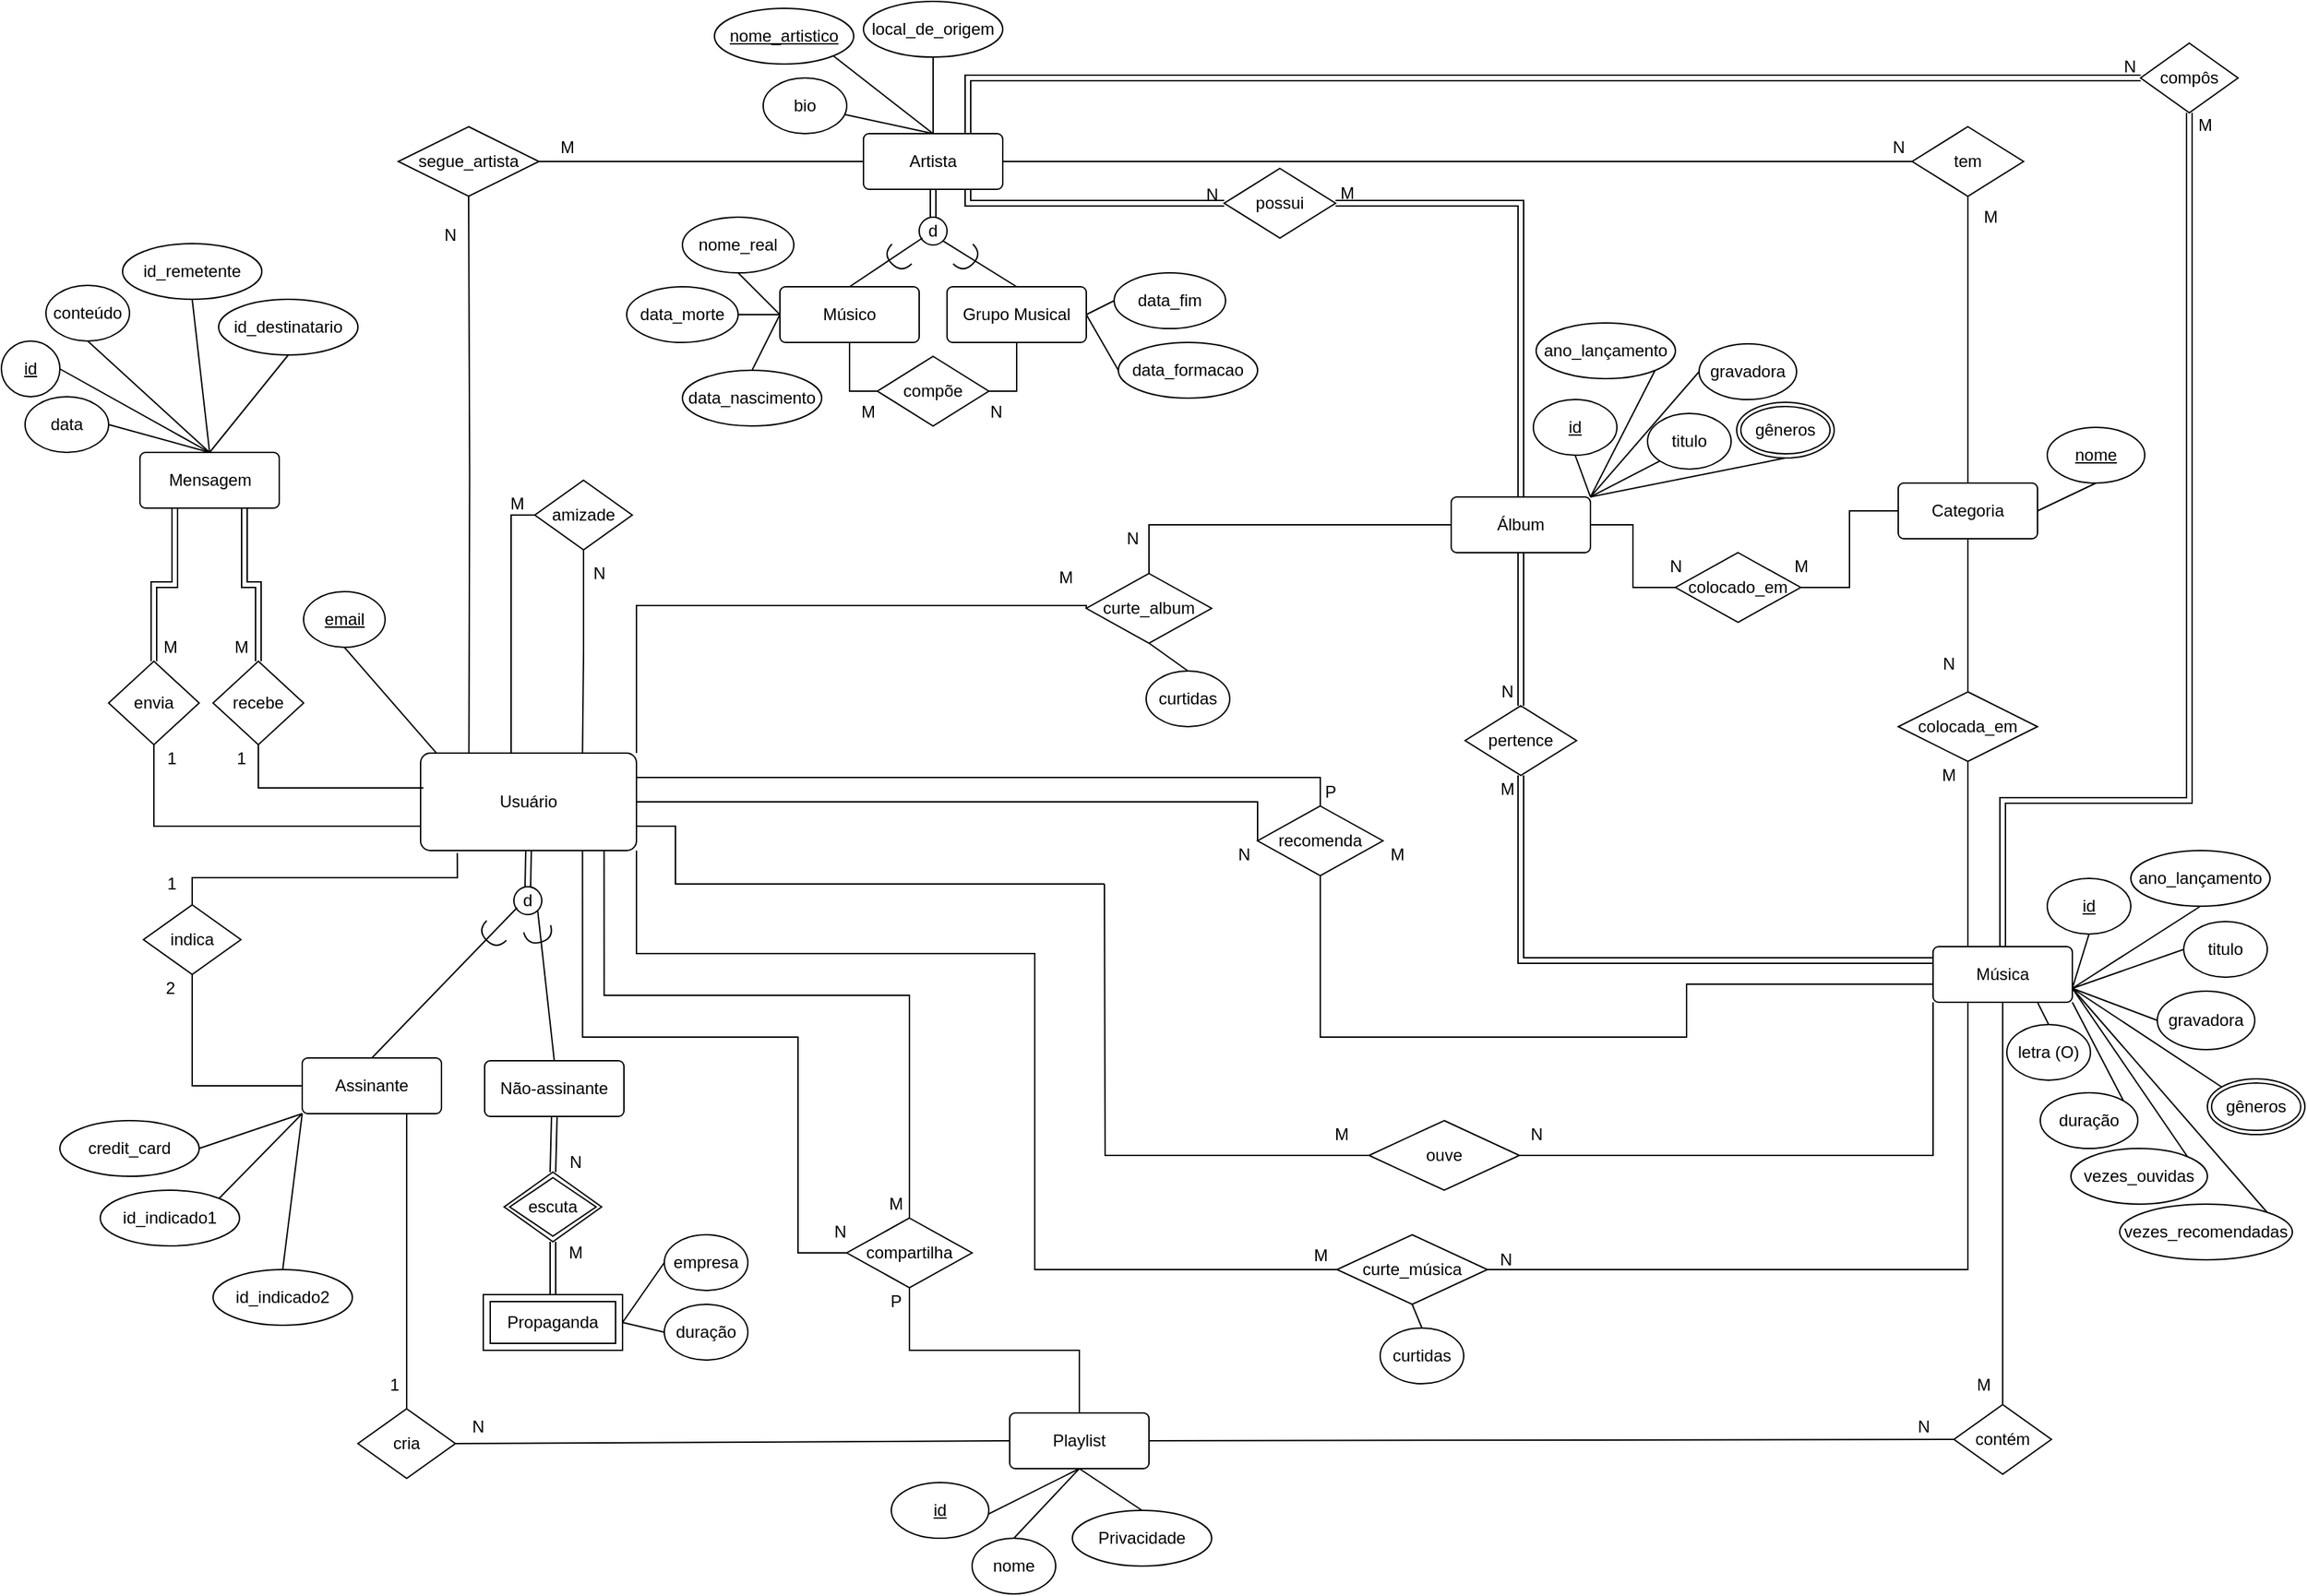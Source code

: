 <mxfile version="17.4.1" type="device"><diagram id="M9YFzJz6ofyxlwAD5rKE" name="Page-1"><mxGraphModel dx="723" dy="314" grid="1" gridSize="10" guides="1" tooltips="1" connect="1" arrows="1" fold="1" page="1" pageScale="1" pageWidth="827" pageHeight="1169" math="0" shadow="0"><root><mxCell id="0"/><mxCell id="1" parent="0"/><mxCell id="xL2Nqlf1zxzfPFFzokfG-23" style="edgeStyle=none;rounded=0;orthogonalLoop=1;jettySize=auto;html=1;exitX=0.75;exitY=1;exitDx=0;exitDy=0;entryX=0.5;entryY=0;entryDx=0;entryDy=0;endArrow=none;endFill=0;" edge="1" parent="1" source="VNAeHBxOMiUvx5Vr1Fg5-1" target="VNAeHBxOMiUvx5Vr1Fg5-44"><mxGeometry relative="1" as="geometry"/></mxCell><mxCell id="VNAeHBxOMiUvx5Vr1Fg5-1" value="Assinante" style="rounded=1;arcSize=10;whiteSpace=wrap;html=1;align=center;" parent="1" vertex="1"><mxGeometry x="216" y="765" width="100" height="40" as="geometry"/></mxCell><mxCell id="xL2Nqlf1zxzfPFFzokfG-55" style="edgeStyle=orthogonalEdgeStyle;rounded=0;orthogonalLoop=1;jettySize=auto;html=1;entryX=0.5;entryY=1;entryDx=0;entryDy=0;endArrow=none;endFill=0;" edge="1" parent="1" target="VNAeHBxOMiUvx5Vr1Fg5-47"><mxGeometry relative="1" as="geometry"><mxPoint x="335.707" y="546" as="sourcePoint"/><mxPoint x="282.5" y="55" as="targetPoint"/></mxGeometry></mxCell><mxCell id="xL2Nqlf1zxzfPFFzokfG-61" style="edgeStyle=orthogonalEdgeStyle;rounded=0;orthogonalLoop=1;jettySize=auto;html=1;exitX=0.85;exitY=0.99;exitDx=0;exitDy=0;entryX=0.5;entryY=0;entryDx=0;entryDy=0;endArrow=none;endFill=0;exitPerimeter=0;" edge="1" parent="1" source="VNAeHBxOMiUvx5Vr1Fg5-2" target="xL2Nqlf1zxzfPFFzokfG-32"><mxGeometry relative="1" as="geometry"><Array as="points"><mxPoint x="433" y="720"/><mxPoint x="652" y="720"/></Array></mxGeometry></mxCell><mxCell id="xL2Nqlf1zxzfPFFzokfG-67" style="edgeStyle=orthogonalEdgeStyle;rounded=0;orthogonalLoop=1;jettySize=auto;html=1;exitX=0;exitY=0.75;exitDx=0;exitDy=0;entryX=0.5;entryY=1;entryDx=0;entryDy=0;endArrow=none;endFill=0;" edge="1" parent="1" source="VNAeHBxOMiUvx5Vr1Fg5-2" target="VNAeHBxOMiUvx5Vr1Fg5-46"><mxGeometry relative="1" as="geometry"/></mxCell><mxCell id="xL2Nqlf1zxzfPFFzokfG-109" style="edgeStyle=orthogonalEdgeStyle;rounded=0;orthogonalLoop=1;jettySize=auto;html=1;exitX=1;exitY=0.25;exitDx=0;exitDy=0;entryX=0.5;entryY=0;entryDx=0;entryDy=0;endArrow=none;endFill=0;" edge="1" parent="1" source="VNAeHBxOMiUvx5Vr1Fg5-2" target="xL2Nqlf1zxzfPFFzokfG-58"><mxGeometry relative="1" as="geometry"/></mxCell><mxCell id="xL2Nqlf1zxzfPFFzokfG-111" style="edgeStyle=orthogonalEdgeStyle;rounded=0;orthogonalLoop=1;jettySize=auto;html=1;exitX=0.5;exitY=0;exitDx=0;exitDy=0;entryX=0;entryY=0.5;entryDx=0;entryDy=0;endArrow=none;endFill=0;" edge="1" parent="1" source="VNAeHBxOMiUvx5Vr1Fg5-2" target="VNAeHBxOMiUvx5Vr1Fg5-42"><mxGeometry relative="1" as="geometry"><Array as="points"><mxPoint x="366" y="546"/><mxPoint x="366" y="375"/></Array></mxGeometry></mxCell><mxCell id="xL2Nqlf1zxzfPFFzokfG-116" style="edgeStyle=orthogonalEdgeStyle;rounded=0;orthogonalLoop=1;jettySize=auto;html=1;exitX=1;exitY=0.5;exitDx=0;exitDy=0;entryX=0;entryY=0.5;entryDx=0;entryDy=0;endArrow=none;endFill=0;" edge="1" parent="1" source="VNAeHBxOMiUvx5Vr1Fg5-2" target="xL2Nqlf1zxzfPFFzokfG-58"><mxGeometry relative="1" as="geometry"><Array as="points"><mxPoint x="902" y="581"/></Array></mxGeometry></mxCell><mxCell id="xL2Nqlf1zxzfPFFzokfG-170" style="edgeStyle=orthogonalEdgeStyle;rounded=0;orthogonalLoop=1;jettySize=auto;html=1;exitX=1;exitY=1;exitDx=0;exitDy=0;entryX=0;entryY=0.5;entryDx=0;entryDy=0;endArrow=none;endFill=0;" edge="1" parent="1" source="VNAeHBxOMiUvx5Vr1Fg5-2" target="xL2Nqlf1zxzfPFFzokfG-59"><mxGeometry relative="1" as="geometry"><Array as="points"><mxPoint x="456" y="690"/><mxPoint x="742" y="690"/><mxPoint x="742" y="917"/></Array></mxGeometry></mxCell><mxCell id="xL2Nqlf1zxzfPFFzokfG-202" style="edgeStyle=orthogonalEdgeStyle;rounded=0;orthogonalLoop=1;jettySize=auto;html=1;exitX=1;exitY=0.75;exitDx=0;exitDy=0;endArrow=none;endFill=0;" edge="1" parent="1" source="VNAeHBxOMiUvx5Vr1Fg5-2"><mxGeometry relative="1" as="geometry"><mxPoint x="792" y="640" as="targetPoint"/><Array as="points"><mxPoint x="484" y="599"/><mxPoint x="484" y="640"/></Array></mxGeometry></mxCell><mxCell id="xL2Nqlf1zxzfPFFzokfG-204" style="edgeStyle=orthogonalEdgeStyle;rounded=0;orthogonalLoop=1;jettySize=auto;html=1;exitX=1;exitY=0;exitDx=0;exitDy=0;endArrow=none;endFill=0;entryX=0;entryY=0.5;entryDx=0;entryDy=0;" edge="1" parent="1" source="VNAeHBxOMiUvx5Vr1Fg5-2" target="xL2Nqlf1zxzfPFFzokfG-64"><mxGeometry relative="1" as="geometry"><mxPoint x="722" y="360" as="targetPoint"/><Array as="points"><mxPoint x="456" y="440"/><mxPoint x="779" y="440"/></Array></mxGeometry></mxCell><mxCell id="VNAeHBxOMiUvx5Vr1Fg5-2" value="Usuário" style="rounded=1;arcSize=10;whiteSpace=wrap;html=1;align=center;" parent="1" vertex="1"><mxGeometry x="301" y="546" width="155" height="70" as="geometry"/></mxCell><mxCell id="VNAeHBxOMiUvx5Vr1Fg5-3" value="Não-assinante" style="rounded=1;arcSize=10;whiteSpace=wrap;html=1;align=center;" parent="1" vertex="1"><mxGeometry x="347" y="767" width="100" height="40" as="geometry"/></mxCell><mxCell id="VNAeHBxOMiUvx5Vr1Fg5-12" value="d" style="ellipse;whiteSpace=wrap;html=1;aspect=fixed;" parent="1" vertex="1"><mxGeometry x="368" y="642" width="20" height="20" as="geometry"/></mxCell><mxCell id="VNAeHBxOMiUvx5Vr1Fg5-13" value="" style="shape=link;html=1;rounded=0;exitX=0.5;exitY=1;exitDx=0;exitDy=0;entryX=0.5;entryY=0;entryDx=0;entryDy=0;" parent="1" source="VNAeHBxOMiUvx5Vr1Fg5-2" target="VNAeHBxOMiUvx5Vr1Fg5-12" edge="1"><mxGeometry relative="1" as="geometry"><mxPoint x="241" y="655" as="sourcePoint"/><mxPoint x="401" y="655" as="targetPoint"/></mxGeometry></mxCell><mxCell id="VNAeHBxOMiUvx5Vr1Fg5-15" value="" style="endArrow=none;html=1;rounded=0;exitX=0.5;exitY=0;exitDx=0;exitDy=0;entryX=0.117;entryY=0.75;entryDx=0;entryDy=0;entryPerimeter=0;" parent="1" source="VNAeHBxOMiUvx5Vr1Fg5-1" target="VNAeHBxOMiUvx5Vr1Fg5-12" edge="1"><mxGeometry relative="1" as="geometry"><mxPoint x="241" y="655" as="sourcePoint"/><mxPoint x="401" y="655" as="targetPoint"/></mxGeometry></mxCell><mxCell id="VNAeHBxOMiUvx5Vr1Fg5-16" value="" style="endArrow=none;html=1;rounded=0;exitX=0.5;exitY=0;exitDx=0;exitDy=0;entryX=1;entryY=1;entryDx=0;entryDy=0;" parent="1" source="VNAeHBxOMiUvx5Vr1Fg5-3" target="VNAeHBxOMiUvx5Vr1Fg5-12" edge="1"><mxGeometry relative="1" as="geometry"><mxPoint x="301" y="705" as="sourcePoint"/><mxPoint x="361" y="665" as="targetPoint"/></mxGeometry></mxCell><mxCell id="VNAeHBxOMiUvx5Vr1Fg5-24" value="" style="shape=requiredInterface;html=1;verticalLabelPosition=bottom;sketch=0;rotation=135;" parent="1" vertex="1"><mxGeometry x="347" y="667" width="10" height="20" as="geometry"/></mxCell><mxCell id="VNAeHBxOMiUvx5Vr1Fg5-25" value="" style="shape=requiredInterface;html=1;verticalLabelPosition=bottom;sketch=0;rotation=75;" parent="1" vertex="1"><mxGeometry x="381" y="667" width="10" height="20" as="geometry"/></mxCell><mxCell id="xL2Nqlf1zxzfPFFzokfG-241" style="edgeStyle=orthogonalEdgeStyle;rounded=0;orthogonalLoop=1;jettySize=auto;html=1;exitX=1;exitY=0.5;exitDx=0;exitDy=0;entryX=0;entryY=0.5;entryDx=0;entryDy=0;endArrow=none;endFill=0;" edge="1" parent="1" source="VNAeHBxOMiUvx5Vr1Fg5-28" target="xL2Nqlf1zxzfPFFzokfG-238"><mxGeometry relative="1" as="geometry"/></mxCell><mxCell id="VNAeHBxOMiUvx5Vr1Fg5-28" value="&lt;div&gt;Álbum&lt;/div&gt;" style="rounded=1;arcSize=10;whiteSpace=wrap;html=1;align=center;" parent="1" vertex="1"><mxGeometry x="1041" y="362" width="100" height="40" as="geometry"/></mxCell><mxCell id="xL2Nqlf1zxzfPFFzokfG-43" style="edgeStyle=none;rounded=0;orthogonalLoop=1;jettySize=auto;html=1;exitX=0.5;exitY=1;exitDx=0;exitDy=0;entryX=0.5;entryY=0;entryDx=0;entryDy=0;endArrow=none;endFill=0;" edge="1" parent="1" source="VNAeHBxOMiUvx5Vr1Fg5-30" target="xL2Nqlf1zxzfPFFzokfG-41"><mxGeometry relative="1" as="geometry"/></mxCell><mxCell id="xL2Nqlf1zxzfPFFzokfG-168" style="edgeStyle=none;rounded=0;orthogonalLoop=1;jettySize=auto;html=1;exitX=1;exitY=0.75;exitDx=0;exitDy=0;endArrow=none;endFill=0;entryX=1;entryY=0;entryDx=0;entryDy=0;" edge="1" parent="1" source="VNAeHBxOMiUvx5Vr1Fg5-30" target="xL2Nqlf1zxzfPFFzokfG-166"><mxGeometry relative="1" as="geometry"><mxPoint x="1560" y="640" as="targetPoint"/></mxGeometry></mxCell><mxCell id="VNAeHBxOMiUvx5Vr1Fg5-30" value="&lt;div&gt;Música&lt;/div&gt;" style="rounded=1;arcSize=10;whiteSpace=wrap;html=1;align=center;" parent="1" vertex="1"><mxGeometry x="1387" y="685" width="100" height="40" as="geometry"/></mxCell><mxCell id="xL2Nqlf1zxzfPFFzokfG-52" style="edgeStyle=orthogonalEdgeStyle;rounded=0;orthogonalLoop=1;jettySize=auto;html=1;exitX=0.5;exitY=1;exitDx=0;exitDy=0;entryX=0;entryY=0.5;entryDx=0;entryDy=0;endArrow=none;endFill=0;" edge="1" parent="1" source="VNAeHBxOMiUvx5Vr1Fg5-32" target="VNAeHBxOMiUvx5Vr1Fg5-48"><mxGeometry relative="1" as="geometry"/></mxCell><mxCell id="VNAeHBxOMiUvx5Vr1Fg5-32" value="Músico" style="rounded=1;arcSize=10;whiteSpace=wrap;html=1;align=center;" parent="1" vertex="1"><mxGeometry x="559" y="211" width="100" height="40" as="geometry"/></mxCell><mxCell id="xL2Nqlf1zxzfPFFzokfG-54" style="edgeStyle=none;rounded=0;orthogonalLoop=1;jettySize=auto;html=1;exitX=0;exitY=0.5;exitDx=0;exitDy=0;entryX=1;entryY=0.5;entryDx=0;entryDy=0;endArrow=none;endFill=0;" edge="1" parent="1" source="VNAeHBxOMiUvx5Vr1Fg5-33" target="VNAeHBxOMiUvx5Vr1Fg5-47"><mxGeometry relative="1" as="geometry"><mxPoint x="448" y="121" as="targetPoint"/></mxGeometry></mxCell><mxCell id="xL2Nqlf1zxzfPFFzokfG-82" style="rounded=0;orthogonalLoop=1;jettySize=auto;html=1;exitX=0.5;exitY=0;exitDx=0;exitDy=0;endArrow=none;endFill=0;" edge="1" parent="1" source="VNAeHBxOMiUvx5Vr1Fg5-33" target="xL2Nqlf1zxzfPFFzokfG-78"><mxGeometry relative="1" as="geometry"/></mxCell><mxCell id="VNAeHBxOMiUvx5Vr1Fg5-33" value="Artista" style="rounded=1;arcSize=10;whiteSpace=wrap;html=1;align=center;" parent="1" vertex="1"><mxGeometry x="619" y="101" width="100" height="40" as="geometry"/></mxCell><mxCell id="xL2Nqlf1zxzfPFFzokfG-53" style="edgeStyle=orthogonalEdgeStyle;rounded=0;orthogonalLoop=1;jettySize=auto;html=1;exitX=0.5;exitY=1;exitDx=0;exitDy=0;entryX=1;entryY=0.5;entryDx=0;entryDy=0;endArrow=none;endFill=0;" edge="1" parent="1" source="VNAeHBxOMiUvx5Vr1Fg5-34" target="VNAeHBxOMiUvx5Vr1Fg5-48"><mxGeometry relative="1" as="geometry"/></mxCell><mxCell id="VNAeHBxOMiUvx5Vr1Fg5-34" value="Grupo Musical" style="rounded=1;arcSize=10;whiteSpace=wrap;html=1;align=center;" parent="1" vertex="1"><mxGeometry x="679" y="211" width="100" height="40" as="geometry"/></mxCell><mxCell id="VNAeHBxOMiUvx5Vr1Fg5-35" value="d" style="ellipse;whiteSpace=wrap;html=1;aspect=fixed;" parent="1" vertex="1"><mxGeometry x="659" y="161" width="20" height="20" as="geometry"/></mxCell><mxCell id="VNAeHBxOMiUvx5Vr1Fg5-36" value="" style="shape=link;html=1;rounded=0;exitX=0.5;exitY=1;exitDx=0;exitDy=0;entryX=0.5;entryY=0;entryDx=0;entryDy=0;" parent="1" source="VNAeHBxOMiUvx5Vr1Fg5-33" target="VNAeHBxOMiUvx5Vr1Fg5-35" edge="1"><mxGeometry relative="1" as="geometry"><mxPoint x="559" y="181" as="sourcePoint"/><mxPoint x="719" y="181" as="targetPoint"/></mxGeometry></mxCell><mxCell id="VNAeHBxOMiUvx5Vr1Fg5-37" value="" style="endArrow=none;html=1;rounded=0;exitX=0.5;exitY=0;exitDx=0;exitDy=0;entryX=0.117;entryY=0.75;entryDx=0;entryDy=0;entryPerimeter=0;" parent="1" source="VNAeHBxOMiUvx5Vr1Fg5-32" target="VNAeHBxOMiUvx5Vr1Fg5-35" edge="1"><mxGeometry relative="1" as="geometry"><mxPoint x="559" y="181" as="sourcePoint"/><mxPoint x="719" y="181" as="targetPoint"/></mxGeometry></mxCell><mxCell id="VNAeHBxOMiUvx5Vr1Fg5-38" value="" style="endArrow=none;html=1;rounded=0;exitX=0.5;exitY=0;exitDx=0;exitDy=0;entryX=1;entryY=1;entryDx=0;entryDy=0;" parent="1" source="VNAeHBxOMiUvx5Vr1Fg5-34" target="VNAeHBxOMiUvx5Vr1Fg5-35" edge="1"><mxGeometry relative="1" as="geometry"><mxPoint x="619" y="231" as="sourcePoint"/><mxPoint x="679" y="191" as="targetPoint"/></mxGeometry></mxCell><mxCell id="VNAeHBxOMiUvx5Vr1Fg5-39" value="" style="shape=requiredInterface;html=1;verticalLabelPosition=bottom;sketch=0;rotation=135;" parent="1" vertex="1"><mxGeometry x="638" y="181" width="10" height="20" as="geometry"/></mxCell><mxCell id="VNAeHBxOMiUvx5Vr1Fg5-40" value="" style="shape=requiredInterface;html=1;verticalLabelPosition=bottom;sketch=0;rotation=45;" parent="1" vertex="1"><mxGeometry x="689" y="181" width="10" height="20" as="geometry"/></mxCell><mxCell id="VNAeHBxOMiUvx5Vr1Fg5-41" value="Propaganda" style="shape=ext;margin=3;double=1;whiteSpace=wrap;html=1;align=center;" parent="1" vertex="1"><mxGeometry x="346" y="935" width="100" height="40" as="geometry"/></mxCell><mxCell id="xL2Nqlf1zxzfPFFzokfG-203" style="edgeStyle=orthogonalEdgeStyle;rounded=0;orthogonalLoop=1;jettySize=auto;html=1;exitX=0.5;exitY=1;exitDx=0;exitDy=0;endArrow=none;endFill=0;entryX=0.75;entryY=0;entryDx=0;entryDy=0;" edge="1" parent="1" source="VNAeHBxOMiUvx5Vr1Fg5-42" target="VNAeHBxOMiUvx5Vr1Fg5-2"><mxGeometry relative="1" as="geometry"><mxPoint x="412" y="550" as="targetPoint"/></mxGeometry></mxCell><mxCell id="VNAeHBxOMiUvx5Vr1Fg5-42" value="amizade" style="shape=rhombus;perimeter=rhombusPerimeter;whiteSpace=wrap;html=1;align=center;" parent="1" vertex="1"><mxGeometry x="383" y="350" width="70" height="50" as="geometry"/></mxCell><mxCell id="VNAeHBxOMiUvx5Vr1Fg5-43" value="escuta" style="shape=rhombus;double=1;perimeter=rhombusPerimeter;whiteSpace=wrap;html=1;align=center;" parent="1" vertex="1"><mxGeometry x="361" y="847" width="70" height="50" as="geometry"/></mxCell><mxCell id="xL2Nqlf1zxzfPFFzokfG-25" style="edgeStyle=none;rounded=0;orthogonalLoop=1;jettySize=auto;html=1;exitX=1;exitY=0.5;exitDx=0;exitDy=0;entryX=0;entryY=0.5;entryDx=0;entryDy=0;endArrow=none;endFill=0;" edge="1" parent="1" source="VNAeHBxOMiUvx5Vr1Fg5-44" target="xL2Nqlf1zxzfPFFzokfG-24"><mxGeometry relative="1" as="geometry"><mxPoint x="342" y="1042" as="sourcePoint"/></mxGeometry></mxCell><mxCell id="VNAeHBxOMiUvx5Vr1Fg5-44" value="cria" style="shape=rhombus;perimeter=rhombusPerimeter;whiteSpace=wrap;html=1;align=center;" parent="1" vertex="1"><mxGeometry x="256" y="1017" width="70" height="50" as="geometry"/></mxCell><mxCell id="VNAeHBxOMiUvx5Vr1Fg5-45" value="indica" style="shape=rhombus;perimeter=rhombusPerimeter;whiteSpace=wrap;html=1;align=center;" parent="1" vertex="1"><mxGeometry x="102" y="655" width="70" height="50" as="geometry"/></mxCell><mxCell id="VNAeHBxOMiUvx5Vr1Fg5-46" value="envia" style="shape=rhombus;perimeter=rhombusPerimeter;whiteSpace=wrap;html=1;align=center;" parent="1" vertex="1"><mxGeometry x="77" y="480" width="65" height="60" as="geometry"/></mxCell><mxCell id="VNAeHBxOMiUvx5Vr1Fg5-47" value="segue_artista" style="shape=rhombus;perimeter=rhombusPerimeter;whiteSpace=wrap;html=1;align=center;" parent="1" vertex="1"><mxGeometry x="285" y="96" width="101" height="50" as="geometry"/></mxCell><mxCell id="VNAeHBxOMiUvx5Vr1Fg5-48" value="compõe" style="shape=rhombus;perimeter=rhombusPerimeter;whiteSpace=wrap;html=1;align=center;" parent="1" vertex="1"><mxGeometry x="629" y="261" width="80" height="50" as="geometry"/></mxCell><mxCell id="VNAeHBxOMiUvx5Vr1Fg5-49" value="possui" style="shape=rhombus;perimeter=rhombusPerimeter;whiteSpace=wrap;html=1;align=center;" parent="1" vertex="1"><mxGeometry x="878" y="126" width="80" height="50" as="geometry"/></mxCell><mxCell id="xL2Nqlf1zxzfPFFzokfG-2" value="" style="endArrow=none;html=1;rounded=0;exitX=0.5;exitY=1;exitDx=0;exitDy=0;entryX=0;entryY=0.5;entryDx=0;entryDy=0;edgeStyle=orthogonalEdgeStyle;" edge="1" parent="1" source="VNAeHBxOMiUvx5Vr1Fg5-45" target="VNAeHBxOMiUvx5Vr1Fg5-1"><mxGeometry relative="1" as="geometry"><mxPoint x="287" y="550" as="sourcePoint"/><mxPoint x="447" y="550" as="targetPoint"/></mxGeometry></mxCell><mxCell id="xL2Nqlf1zxzfPFFzokfG-4" value="" style="endArrow=none;html=1;rounded=0;exitX=0.5;exitY=0;exitDx=0;exitDy=0;entryX=0.17;entryY=1.025;entryDx=0;entryDy=0;edgeStyle=orthogonalEdgeStyle;entryPerimeter=0;" edge="1" parent="1" source="VNAeHBxOMiUvx5Vr1Fg5-45" target="VNAeHBxOMiUvx5Vr1Fg5-2"><mxGeometry relative="1" as="geometry"><mxPoint x="287" y="550" as="sourcePoint"/><mxPoint x="447" y="550" as="targetPoint"/></mxGeometry></mxCell><mxCell id="xL2Nqlf1zxzfPFFzokfG-6" value="email" style="ellipse;whiteSpace=wrap;html=1;align=center;fontStyle=4;" vertex="1" parent="1"><mxGeometry x="217" y="430" width="58.5" height="40" as="geometry"/></mxCell><mxCell id="xL2Nqlf1zxzfPFFzokfG-8" value="" style="endArrow=none;html=1;rounded=0;exitX=0.5;exitY=1;exitDx=0;exitDy=0;entryX=0.073;entryY=-0.001;entryDx=0;entryDy=0;entryPerimeter=0;" edge="1" parent="1" source="xL2Nqlf1zxzfPFFzokfG-6" target="VNAeHBxOMiUvx5Vr1Fg5-2"><mxGeometry relative="1" as="geometry"><mxPoint x="226" y="625" as="sourcePoint"/><mxPoint x="311" y="605" as="targetPoint"/></mxGeometry></mxCell><mxCell id="xL2Nqlf1zxzfPFFzokfG-9" value="credit_card" style="ellipse;whiteSpace=wrap;html=1;align=center;" vertex="1" parent="1"><mxGeometry x="42" y="810" width="100" height="40" as="geometry"/></mxCell><mxCell id="xL2Nqlf1zxzfPFFzokfG-10" value="id_indicado1" style="ellipse;whiteSpace=wrap;html=1;align=center;" vertex="1" parent="1"><mxGeometry x="71" y="860" width="100" height="40" as="geometry"/></mxCell><mxCell id="xL2Nqlf1zxzfPFFzokfG-11" value="&lt;div&gt;id_indicado2&lt;/div&gt;" style="ellipse;whiteSpace=wrap;html=1;align=center;" vertex="1" parent="1"><mxGeometry x="152" y="917" width="100" height="40" as="geometry"/></mxCell><mxCell id="xL2Nqlf1zxzfPFFzokfG-12" value="" style="endArrow=none;html=1;rounded=0;exitX=1;exitY=0.5;exitDx=0;exitDy=0;entryX=0;entryY=1;entryDx=0;entryDy=0;" edge="1" parent="1" source="xL2Nqlf1zxzfPFFzokfG-9" target="VNAeHBxOMiUvx5Vr1Fg5-1"><mxGeometry relative="1" as="geometry"><mxPoint x="242" y="640" as="sourcePoint"/><mxPoint x="267" y="690" as="targetPoint"/></mxGeometry></mxCell><mxCell id="xL2Nqlf1zxzfPFFzokfG-13" value="" style="endArrow=none;html=1;rounded=0;exitX=1;exitY=0;exitDx=0;exitDy=0;entryX=0;entryY=1;entryDx=0;entryDy=0;" edge="1" parent="1" source="xL2Nqlf1zxzfPFFzokfG-10" target="VNAeHBxOMiUvx5Vr1Fg5-1"><mxGeometry relative="1" as="geometry"><mxPoint x="252" y="720" as="sourcePoint"/><mxPoint x="317" y="710" as="targetPoint"/></mxGeometry></mxCell><mxCell id="xL2Nqlf1zxzfPFFzokfG-14" value="" style="endArrow=none;html=1;rounded=0;exitX=0.5;exitY=0;exitDx=0;exitDy=0;entryX=0;entryY=1;entryDx=0;entryDy=0;" edge="1" parent="1" source="xL2Nqlf1zxzfPFFzokfG-11" target="VNAeHBxOMiUvx5Vr1Fg5-1"><mxGeometry relative="1" as="geometry"><mxPoint x="206" y="900" as="sourcePoint"/><mxPoint x="301" y="745" as="targetPoint"/></mxGeometry></mxCell><mxCell id="xL2Nqlf1zxzfPFFzokfG-38" style="edgeStyle=none;rounded=0;orthogonalLoop=1;jettySize=auto;html=1;exitX=0.5;exitY=1;exitDx=0;exitDy=0;entryX=0.5;entryY=1;entryDx=0;entryDy=0;endArrow=none;endFill=0;" edge="1" parent="1" source="xL2Nqlf1zxzfPFFzokfG-24" target="xL2Nqlf1zxzfPFFzokfG-37"><mxGeometry relative="1" as="geometry"/></mxCell><mxCell id="xL2Nqlf1zxzfPFFzokfG-42" style="edgeStyle=none;rounded=0;orthogonalLoop=1;jettySize=auto;html=1;exitX=1;exitY=0.5;exitDx=0;exitDy=0;entryX=0;entryY=0.5;entryDx=0;entryDy=0;endArrow=none;endFill=0;" edge="1" parent="1" source="xL2Nqlf1zxzfPFFzokfG-24" target="xL2Nqlf1zxzfPFFzokfG-41"><mxGeometry relative="1" as="geometry"/></mxCell><mxCell id="xL2Nqlf1zxzfPFFzokfG-220" style="rounded=0;orthogonalLoop=1;jettySize=auto;html=1;exitX=0.5;exitY=1;exitDx=0;exitDy=0;entryX=0.5;entryY=0;entryDx=0;entryDy=0;endArrow=none;endFill=0;" edge="1" parent="1" source="xL2Nqlf1zxzfPFFzokfG-24" target="xL2Nqlf1zxzfPFFzokfG-219"><mxGeometry relative="1" as="geometry"/></mxCell><mxCell id="xL2Nqlf1zxzfPFFzokfG-24" value="Playlist" style="rounded=1;arcSize=10;whiteSpace=wrap;html=1;align=center;" vertex="1" parent="1"><mxGeometry x="724" y="1020" width="100" height="40" as="geometry"/></mxCell><mxCell id="xL2Nqlf1zxzfPFFzokfG-31" style="edgeStyle=none;rounded=0;orthogonalLoop=1;jettySize=auto;html=1;exitX=0;exitY=0.5;exitDx=0;exitDy=0;entryX=1;entryY=0.5;entryDx=0;entryDy=0;endArrow=none;endFill=0;" edge="1" parent="1" source="xL2Nqlf1zxzfPFFzokfG-27" target="VNAeHBxOMiUvx5Vr1Fg5-41"><mxGeometry relative="1" as="geometry"/></mxCell><mxCell id="xL2Nqlf1zxzfPFFzokfG-27" value="&lt;div&gt;empresa&lt;/div&gt;" style="ellipse;whiteSpace=wrap;html=1;align=center;" vertex="1" parent="1"><mxGeometry x="476" y="892" width="60" height="40" as="geometry"/></mxCell><mxCell id="xL2Nqlf1zxzfPFFzokfG-30" style="edgeStyle=none;rounded=0;orthogonalLoop=1;jettySize=auto;html=1;exitX=0;exitY=0.5;exitDx=0;exitDy=0;entryX=1;entryY=0.5;entryDx=0;entryDy=0;endArrow=none;endFill=0;" edge="1" parent="1" source="xL2Nqlf1zxzfPFFzokfG-28" target="VNAeHBxOMiUvx5Vr1Fg5-41"><mxGeometry relative="1" as="geometry"/></mxCell><mxCell id="xL2Nqlf1zxzfPFFzokfG-28" value="duração" style="ellipse;whiteSpace=wrap;html=1;align=center;" vertex="1" parent="1"><mxGeometry x="476" y="942" width="60" height="40" as="geometry"/></mxCell><mxCell id="xL2Nqlf1zxzfPFFzokfG-36" style="edgeStyle=orthogonalEdgeStyle;rounded=0;orthogonalLoop=1;jettySize=auto;html=1;exitX=0.5;exitY=1;exitDx=0;exitDy=0;entryX=0.5;entryY=0;entryDx=0;entryDy=0;endArrow=none;endFill=0;" edge="1" parent="1" source="xL2Nqlf1zxzfPFFzokfG-32" target="xL2Nqlf1zxzfPFFzokfG-24"><mxGeometry relative="1" as="geometry"/></mxCell><mxCell id="xL2Nqlf1zxzfPFFzokfG-113" style="edgeStyle=orthogonalEdgeStyle;rounded=0;orthogonalLoop=1;jettySize=auto;html=1;exitX=0;exitY=0.5;exitDx=0;exitDy=0;entryX=0.75;entryY=1;entryDx=0;entryDy=0;endArrow=none;endFill=0;" edge="1" parent="1" source="xL2Nqlf1zxzfPFFzokfG-32" target="VNAeHBxOMiUvx5Vr1Fg5-2"><mxGeometry relative="1" as="geometry"><Array as="points"><mxPoint x="572" y="905"/><mxPoint x="572" y="750"/><mxPoint x="417" y="750"/></Array></mxGeometry></mxCell><mxCell id="xL2Nqlf1zxzfPFFzokfG-32" value="compartilha" style="shape=rhombus;perimeter=rhombusPerimeter;whiteSpace=wrap;html=1;align=center;" vertex="1" parent="1"><mxGeometry x="607" y="880" width="90" height="50" as="geometry"/></mxCell><mxCell id="xL2Nqlf1zxzfPFFzokfG-37" value="id" style="ellipse;whiteSpace=wrap;html=1;align=center;fontStyle=4;" vertex="1" parent="1"><mxGeometry x="639" y="1070" width="70" height="40" as="geometry"/></mxCell><mxCell id="xL2Nqlf1zxzfPFFzokfG-40" style="edgeStyle=none;rounded=0;orthogonalLoop=1;jettySize=auto;html=1;exitX=0.5;exitY=0;exitDx=0;exitDy=0;entryX=0.5;entryY=1;entryDx=0;entryDy=0;endArrow=none;endFill=0;" edge="1" parent="1" source="xL2Nqlf1zxzfPFFzokfG-39" target="xL2Nqlf1zxzfPFFzokfG-24"><mxGeometry relative="1" as="geometry"/></mxCell><mxCell id="xL2Nqlf1zxzfPFFzokfG-39" value="nome" style="ellipse;whiteSpace=wrap;html=1;align=center;" vertex="1" parent="1"><mxGeometry x="697" y="1110" width="60" height="40" as="geometry"/></mxCell><mxCell id="xL2Nqlf1zxzfPFFzokfG-41" value="contém" style="shape=rhombus;perimeter=rhombusPerimeter;whiteSpace=wrap;html=1;align=center;" vertex="1" parent="1"><mxGeometry x="1402" y="1014" width="70" height="50" as="geometry"/></mxCell><mxCell id="xL2Nqlf1zxzfPFFzokfG-44" value="pertence" style="shape=rhombus;perimeter=rhombusPerimeter;whiteSpace=wrap;html=1;align=center;" vertex="1" parent="1"><mxGeometry x="1051" y="512" width="80" height="50" as="geometry"/></mxCell><mxCell id="xL2Nqlf1zxzfPFFzokfG-49" value="compôs" style="shape=rhombus;perimeter=rhombusPerimeter;whiteSpace=wrap;html=1;align=center;" vertex="1" parent="1"><mxGeometry x="1536" y="36" width="70" height="50" as="geometry"/></mxCell><mxCell id="xL2Nqlf1zxzfPFFzokfG-117" style="edgeStyle=orthogonalEdgeStyle;rounded=0;orthogonalLoop=1;jettySize=auto;html=1;exitX=0.5;exitY=1;exitDx=0;exitDy=0;entryX=0;entryY=0.75;entryDx=0;entryDy=0;endArrow=none;endFill=0;" edge="1" parent="1" source="xL2Nqlf1zxzfPFFzokfG-58" target="VNAeHBxOMiUvx5Vr1Fg5-30"><mxGeometry relative="1" as="geometry"><Array as="points"><mxPoint x="947" y="750"/><mxPoint x="1210" y="750"/><mxPoint x="1210" y="712"/></Array></mxGeometry></mxCell><mxCell id="xL2Nqlf1zxzfPFFzokfG-58" value="recomenda" style="shape=rhombus;perimeter=rhombusPerimeter;whiteSpace=wrap;html=1;align=center;" vertex="1" parent="1"><mxGeometry x="902" y="584" width="90" height="50" as="geometry"/></mxCell><mxCell id="xL2Nqlf1zxzfPFFzokfG-100" style="edgeStyle=orthogonalEdgeStyle;rounded=0;orthogonalLoop=1;jettySize=auto;html=1;exitX=1;exitY=0.5;exitDx=0;exitDy=0;entryX=0.25;entryY=1;entryDx=0;entryDy=0;endArrow=none;endFill=0;" edge="1" parent="1" source="xL2Nqlf1zxzfPFFzokfG-59" target="VNAeHBxOMiUvx5Vr1Fg5-30"><mxGeometry relative="1" as="geometry"/></mxCell><mxCell id="xL2Nqlf1zxzfPFFzokfG-59" value="curte_música" style="shape=rhombus;perimeter=rhombusPerimeter;whiteSpace=wrap;html=1;align=center;" vertex="1" parent="1"><mxGeometry x="959" y="892" width="108" height="50" as="geometry"/></mxCell><mxCell id="xL2Nqlf1zxzfPFFzokfG-110" style="edgeStyle=orthogonalEdgeStyle;rounded=0;orthogonalLoop=1;jettySize=auto;html=1;exitX=0.5;exitY=0;exitDx=0;exitDy=0;entryX=0;entryY=0.5;entryDx=0;entryDy=0;endArrow=none;endFill=0;" edge="1" parent="1" source="xL2Nqlf1zxzfPFFzokfG-64" target="VNAeHBxOMiUvx5Vr1Fg5-28"><mxGeometry relative="1" as="geometry"/></mxCell><mxCell id="xL2Nqlf1zxzfPFFzokfG-64" value="curte_album" style="shape=rhombus;perimeter=rhombusPerimeter;whiteSpace=wrap;html=1;align=center;" vertex="1" parent="1"><mxGeometry x="779" y="417" width="90" height="50" as="geometry"/></mxCell><mxCell id="xL2Nqlf1zxzfPFFzokfG-72" value="Mensagem" style="rounded=1;arcSize=10;whiteSpace=wrap;html=1;align=center;" vertex="1" parent="1"><mxGeometry x="99.5" y="330" width="100" height="40" as="geometry"/></mxCell><mxCell id="xL2Nqlf1zxzfPFFzokfG-76" style="edgeStyle=orthogonalEdgeStyle;rounded=0;orthogonalLoop=1;jettySize=auto;html=1;exitX=0.5;exitY=1;exitDx=0;exitDy=0;entryX=0.013;entryY=0.357;entryDx=0;entryDy=0;endArrow=none;endFill=0;entryPerimeter=0;" edge="1" parent="1" source="xL2Nqlf1zxzfPFFzokfG-74" target="VNAeHBxOMiUvx5Vr1Fg5-2"><mxGeometry relative="1" as="geometry"><Array as="points"><mxPoint x="185" y="571"/></Array></mxGeometry></mxCell><mxCell id="xL2Nqlf1zxzfPFFzokfG-74" value="recebe" style="shape=rhombus;perimeter=rhombusPerimeter;whiteSpace=wrap;html=1;align=center;" vertex="1" parent="1"><mxGeometry x="152" y="480" width="65" height="60" as="geometry"/></mxCell><mxCell id="xL2Nqlf1zxzfPFFzokfG-78" value="bio" style="ellipse;whiteSpace=wrap;html=1;align=center;" vertex="1" parent="1"><mxGeometry x="547" y="61" width="60" height="40" as="geometry"/></mxCell><mxCell id="xL2Nqlf1zxzfPFFzokfG-83" style="edgeStyle=none;rounded=0;orthogonalLoop=1;jettySize=auto;html=1;exitX=1;exitY=1;exitDx=0;exitDy=0;entryX=0.5;entryY=0;entryDx=0;entryDy=0;endArrow=none;endFill=0;" edge="1" parent="1" source="xL2Nqlf1zxzfPFFzokfG-79" target="VNAeHBxOMiUvx5Vr1Fg5-33"><mxGeometry relative="1" as="geometry"/></mxCell><mxCell id="xL2Nqlf1zxzfPFFzokfG-79" value="nome_artistico" style="ellipse;whiteSpace=wrap;html=1;align=center;fontStyle=4;" vertex="1" parent="1"><mxGeometry x="512" y="11" width="100" height="40" as="geometry"/></mxCell><mxCell id="xL2Nqlf1zxzfPFFzokfG-85" style="edgeStyle=none;rounded=0;orthogonalLoop=1;jettySize=auto;html=1;exitX=0.5;exitY=1;exitDx=0;exitDy=0;entryX=0.5;entryY=0;entryDx=0;entryDy=0;endArrow=none;endFill=0;" edge="1" parent="1" source="xL2Nqlf1zxzfPFFzokfG-81" target="VNAeHBxOMiUvx5Vr1Fg5-33"><mxGeometry relative="1" as="geometry"/></mxCell><mxCell id="xL2Nqlf1zxzfPFFzokfG-81" value="local_de_origem" style="ellipse;whiteSpace=wrap;html=1;align=center;" vertex="1" parent="1"><mxGeometry x="619" y="6" width="100" height="40" as="geometry"/></mxCell><mxCell id="xL2Nqlf1zxzfPFFzokfG-95" style="edgeStyle=none;rounded=0;orthogonalLoop=1;jettySize=auto;html=1;exitX=0.5;exitY=1;exitDx=0;exitDy=0;entryX=0;entryY=0.5;entryDx=0;entryDy=0;endArrow=none;endFill=0;" edge="1" parent="1" source="xL2Nqlf1zxzfPFFzokfG-86" target="VNAeHBxOMiUvx5Vr1Fg5-32"><mxGeometry relative="1" as="geometry"/></mxCell><mxCell id="xL2Nqlf1zxzfPFFzokfG-86" value="nome_real" style="ellipse;whiteSpace=wrap;html=1;align=center;" vertex="1" parent="1"><mxGeometry x="489" y="161" width="80" height="40" as="geometry"/></mxCell><mxCell id="xL2Nqlf1zxzfPFFzokfG-93" style="edgeStyle=none;rounded=0;orthogonalLoop=1;jettySize=auto;html=1;exitX=0.5;exitY=0;exitDx=0;exitDy=0;entryX=0;entryY=0.5;entryDx=0;entryDy=0;endArrow=none;endFill=0;" edge="1" parent="1" source="xL2Nqlf1zxzfPFFzokfG-87" target="VNAeHBxOMiUvx5Vr1Fg5-32"><mxGeometry relative="1" as="geometry"/></mxCell><mxCell id="xL2Nqlf1zxzfPFFzokfG-87" value="data_nascimento" style="ellipse;whiteSpace=wrap;html=1;align=center;" vertex="1" parent="1"><mxGeometry x="489" y="271" width="100" height="40" as="geometry"/></mxCell><mxCell id="xL2Nqlf1zxzfPFFzokfG-94" style="edgeStyle=none;rounded=0;orthogonalLoop=1;jettySize=auto;html=1;exitX=1;exitY=0.5;exitDx=0;exitDy=0;entryX=0;entryY=0.5;entryDx=0;entryDy=0;endArrow=none;endFill=0;" edge="1" parent="1" source="xL2Nqlf1zxzfPFFzokfG-88" target="VNAeHBxOMiUvx5Vr1Fg5-32"><mxGeometry relative="1" as="geometry"/></mxCell><mxCell id="xL2Nqlf1zxzfPFFzokfG-88" value="data_morte" style="ellipse;whiteSpace=wrap;html=1;align=center;" vertex="1" parent="1"><mxGeometry x="449" y="211" width="80" height="40" as="geometry"/></mxCell><mxCell id="xL2Nqlf1zxzfPFFzokfG-91" style="edgeStyle=none;rounded=0;orthogonalLoop=1;jettySize=auto;html=1;exitX=0;exitY=0.5;exitDx=0;exitDy=0;entryX=1;entryY=0.5;entryDx=0;entryDy=0;endArrow=none;endFill=0;" edge="1" parent="1" source="xL2Nqlf1zxzfPFFzokfG-89" target="VNAeHBxOMiUvx5Vr1Fg5-34"><mxGeometry relative="1" as="geometry"/></mxCell><mxCell id="xL2Nqlf1zxzfPFFzokfG-89" value="data_fim" style="ellipse;whiteSpace=wrap;html=1;align=center;" vertex="1" parent="1"><mxGeometry x="799" y="201" width="80" height="40" as="geometry"/></mxCell><mxCell id="xL2Nqlf1zxzfPFFzokfG-92" style="edgeStyle=none;rounded=0;orthogonalLoop=1;jettySize=auto;html=1;exitX=0;exitY=0.5;exitDx=0;exitDy=0;endArrow=none;endFill=0;" edge="1" parent="1" source="xL2Nqlf1zxzfPFFzokfG-90"><mxGeometry relative="1" as="geometry"><mxPoint x="779" y="231" as="targetPoint"/></mxGeometry></mxCell><mxCell id="xL2Nqlf1zxzfPFFzokfG-90" value="data_formacao" style="ellipse;whiteSpace=wrap;html=1;align=center;" vertex="1" parent="1"><mxGeometry x="802" y="251" width="100" height="40" as="geometry"/></mxCell><mxCell id="xL2Nqlf1zxzfPFFzokfG-128" style="edgeStyle=none;rounded=0;orthogonalLoop=1;jettySize=auto;html=1;exitX=1;exitY=0.5;exitDx=0;exitDy=0;entryX=0.5;entryY=0;entryDx=0;entryDy=0;endArrow=none;endFill=0;" edge="1" parent="1" source="xL2Nqlf1zxzfPFFzokfG-118" target="xL2Nqlf1zxzfPFFzokfG-72"><mxGeometry relative="1" as="geometry"/></mxCell><mxCell id="xL2Nqlf1zxzfPFFzokfG-118" value="data" style="ellipse;whiteSpace=wrap;html=1;align=center;" vertex="1" parent="1"><mxGeometry x="17" y="290" width="60" height="40" as="geometry"/></mxCell><mxCell id="xL2Nqlf1zxzfPFFzokfG-127" style="edgeStyle=none;rounded=0;orthogonalLoop=1;jettySize=auto;html=1;exitX=1;exitY=0.5;exitDx=0;exitDy=0;entryX=0.5;entryY=0;entryDx=0;entryDy=0;endArrow=none;endFill=0;" edge="1" parent="1" source="xL2Nqlf1zxzfPFFzokfG-119" target="xL2Nqlf1zxzfPFFzokfG-72"><mxGeometry relative="1" as="geometry"/></mxCell><mxCell id="xL2Nqlf1zxzfPFFzokfG-119" value="id" style="ellipse;whiteSpace=wrap;html=1;align=center;fontStyle=4;" vertex="1" parent="1"><mxGeometry y="250" width="42" height="40" as="geometry"/></mxCell><mxCell id="xL2Nqlf1zxzfPFFzokfG-125" style="edgeStyle=none;rounded=0;orthogonalLoop=1;jettySize=auto;html=1;exitX=0.5;exitY=1;exitDx=0;exitDy=0;endArrow=none;endFill=0;entryX=0.5;entryY=0;entryDx=0;entryDy=0;" edge="1" parent="1" source="xL2Nqlf1zxzfPFFzokfG-121" target="xL2Nqlf1zxzfPFFzokfG-72"><mxGeometry relative="1" as="geometry"><mxPoint x="182" y="310" as="targetPoint"/></mxGeometry></mxCell><mxCell id="xL2Nqlf1zxzfPFFzokfG-121" value="id_destinatario" style="ellipse;whiteSpace=wrap;html=1;align=center;" vertex="1" parent="1"><mxGeometry x="156" y="220" width="100" height="40" as="geometry"/></mxCell><mxCell id="xL2Nqlf1zxzfPFFzokfG-124" style="edgeStyle=none;rounded=0;orthogonalLoop=1;jettySize=auto;html=1;exitX=0.5;exitY=1;exitDx=0;exitDy=0;entryX=0.5;entryY=0;entryDx=0;entryDy=0;endArrow=none;endFill=0;" edge="1" parent="1" source="xL2Nqlf1zxzfPFFzokfG-122" target="xL2Nqlf1zxzfPFFzokfG-72"><mxGeometry relative="1" as="geometry"/></mxCell><mxCell id="xL2Nqlf1zxzfPFFzokfG-122" value="id_remetente" style="ellipse;whiteSpace=wrap;html=1;align=center;" vertex="1" parent="1"><mxGeometry x="87" y="180" width="100" height="40" as="geometry"/></mxCell><mxCell id="xL2Nqlf1zxzfPFFzokfG-126" style="edgeStyle=none;rounded=0;orthogonalLoop=1;jettySize=auto;html=1;exitX=0.5;exitY=1;exitDx=0;exitDy=0;entryX=0.5;entryY=0;entryDx=0;entryDy=0;endArrow=none;endFill=0;" edge="1" parent="1" source="xL2Nqlf1zxzfPFFzokfG-123" target="xL2Nqlf1zxzfPFFzokfG-72"><mxGeometry relative="1" as="geometry"/></mxCell><mxCell id="xL2Nqlf1zxzfPFFzokfG-123" value="conteúdo" style="ellipse;whiteSpace=wrap;html=1;align=center;" vertex="1" parent="1"><mxGeometry x="32" y="210" width="60" height="40" as="geometry"/></mxCell><mxCell id="xL2Nqlf1zxzfPFFzokfG-141" style="edgeStyle=none;rounded=0;orthogonalLoop=1;jettySize=auto;html=1;exitX=1;exitY=1;exitDx=0;exitDy=0;entryX=1;entryY=0;entryDx=0;entryDy=0;endArrow=none;endFill=0;" edge="1" parent="1" source="xL2Nqlf1zxzfPFFzokfG-129" target="VNAeHBxOMiUvx5Vr1Fg5-28"><mxGeometry relative="1" as="geometry"/></mxCell><mxCell id="xL2Nqlf1zxzfPFFzokfG-129" value="ano_lançamento" style="ellipse;whiteSpace=wrap;html=1;align=center;" vertex="1" parent="1"><mxGeometry x="1102" y="237" width="100" height="40" as="geometry"/></mxCell><mxCell id="xL2Nqlf1zxzfPFFzokfG-140" style="edgeStyle=none;rounded=0;orthogonalLoop=1;jettySize=auto;html=1;exitX=0;exitY=1;exitDx=0;exitDy=0;entryX=1;entryY=0;entryDx=0;entryDy=0;endArrow=none;endFill=0;" edge="1" parent="1" source="xL2Nqlf1zxzfPFFzokfG-130" target="VNAeHBxOMiUvx5Vr1Fg5-28"><mxGeometry relative="1" as="geometry"/></mxCell><mxCell id="xL2Nqlf1zxzfPFFzokfG-130" value="titulo" style="ellipse;whiteSpace=wrap;html=1;align=center;" vertex="1" parent="1"><mxGeometry x="1182" y="302" width="60" height="40" as="geometry"/></mxCell><mxCell id="xL2Nqlf1zxzfPFFzokfG-139" style="edgeStyle=none;rounded=0;orthogonalLoop=1;jettySize=auto;html=1;exitX=0;exitY=0.5;exitDx=0;exitDy=0;entryX=1;entryY=0;entryDx=0;entryDy=0;endArrow=none;endFill=0;" edge="1" parent="1" source="xL2Nqlf1zxzfPFFzokfG-131" target="VNAeHBxOMiUvx5Vr1Fg5-28"><mxGeometry relative="1" as="geometry"/></mxCell><mxCell id="xL2Nqlf1zxzfPFFzokfG-131" value="gravadora" style="ellipse;whiteSpace=wrap;html=1;align=center;" vertex="1" parent="1"><mxGeometry x="1219" y="252" width="70" height="40" as="geometry"/></mxCell><mxCell id="xL2Nqlf1zxzfPFFzokfG-137" style="edgeStyle=none;rounded=0;orthogonalLoop=1;jettySize=auto;html=1;exitX=0.5;exitY=1;exitDx=0;exitDy=0;entryX=1;entryY=0;entryDx=0;entryDy=0;endArrow=none;endFill=0;" edge="1" parent="1" source="xL2Nqlf1zxzfPFFzokfG-133" target="VNAeHBxOMiUvx5Vr1Fg5-28"><mxGeometry relative="1" as="geometry"><mxPoint x="1289" y="342" as="sourcePoint"/><mxPoint x="1126" y="402" as="targetPoint"/></mxGeometry></mxCell><mxCell id="xL2Nqlf1zxzfPFFzokfG-133" value="gêneros" style="ellipse;shape=doubleEllipse;margin=3;whiteSpace=wrap;html=1;align=center;" vertex="1" parent="1"><mxGeometry x="1246" y="294" width="70" height="40" as="geometry"/></mxCell><mxCell id="xL2Nqlf1zxzfPFFzokfG-136" style="edgeStyle=none;rounded=0;orthogonalLoop=1;jettySize=auto;html=1;exitX=0.5;exitY=1;exitDx=0;exitDy=0;entryX=1;entryY=0;entryDx=0;entryDy=0;endArrow=none;endFill=0;" edge="1" parent="1" source="xL2Nqlf1zxzfPFFzokfG-135" target="VNAeHBxOMiUvx5Vr1Fg5-28"><mxGeometry relative="1" as="geometry"/></mxCell><mxCell id="xL2Nqlf1zxzfPFFzokfG-135" value="id" style="ellipse;whiteSpace=wrap;html=1;align=center;fontStyle=4;" vertex="1" parent="1"><mxGeometry x="1100" y="292" width="60" height="40" as="geometry"/></mxCell><mxCell id="xL2Nqlf1zxzfPFFzokfG-142" style="edgeStyle=none;rounded=0;orthogonalLoop=1;jettySize=auto;html=1;exitX=0.5;exitY=1;exitDx=0;exitDy=0;entryX=1;entryY=0.75;entryDx=0;entryDy=0;endArrow=none;endFill=0;" edge="1" parent="1" source="xL2Nqlf1zxzfPFFzokfG-143" target="VNAeHBxOMiUvx5Vr1Fg5-30"><mxGeometry relative="1" as="geometry"><mxPoint x="1544" y="699" as="targetPoint"/></mxGeometry></mxCell><mxCell id="xL2Nqlf1zxzfPFFzokfG-143" value="ano_lançamento" style="ellipse;whiteSpace=wrap;html=1;align=center;" vertex="1" parent="1"><mxGeometry x="1529" y="616" width="100" height="40" as="geometry"/></mxCell><mxCell id="xL2Nqlf1zxzfPFFzokfG-144" style="edgeStyle=none;rounded=0;orthogonalLoop=1;jettySize=auto;html=1;exitX=0;exitY=0.5;exitDx=0;exitDy=0;entryX=1;entryY=0.75;entryDx=0;entryDy=0;endArrow=none;endFill=0;" edge="1" parent="1" source="xL2Nqlf1zxzfPFFzokfG-145" target="VNAeHBxOMiUvx5Vr1Fg5-30"><mxGeometry relative="1" as="geometry"><mxPoint x="1544" y="699" as="targetPoint"/></mxGeometry></mxCell><mxCell id="xL2Nqlf1zxzfPFFzokfG-145" value="titulo" style="ellipse;whiteSpace=wrap;html=1;align=center;" vertex="1" parent="1"><mxGeometry x="1567" y="667" width="60" height="40" as="geometry"/></mxCell><mxCell id="xL2Nqlf1zxzfPFFzokfG-146" style="edgeStyle=none;rounded=0;orthogonalLoop=1;jettySize=auto;html=1;exitX=0.5;exitY=1;exitDx=0;exitDy=0;entryX=1;entryY=0.75;entryDx=0;entryDy=0;endArrow=none;endFill=0;" edge="1" parent="1" source="xL2Nqlf1zxzfPFFzokfG-147" target="VNAeHBxOMiUvx5Vr1Fg5-30"><mxGeometry relative="1" as="geometry"><mxPoint x="1544" y="699" as="targetPoint"/></mxGeometry></mxCell><mxCell id="xL2Nqlf1zxzfPFFzokfG-147" value="gravadora" style="ellipse;whiteSpace=wrap;html=1;align=center;direction=south;" vertex="1" parent="1"><mxGeometry x="1548" y="717" width="70" height="42" as="geometry"/></mxCell><mxCell id="xL2Nqlf1zxzfPFFzokfG-148" style="edgeStyle=none;rounded=0;orthogonalLoop=1;jettySize=auto;html=1;exitX=0;exitY=0;exitDx=0;exitDy=0;entryX=1;entryY=0.75;entryDx=0;entryDy=0;endArrow=none;endFill=0;" edge="1" parent="1" source="xL2Nqlf1zxzfPFFzokfG-149" target="VNAeHBxOMiUvx5Vr1Fg5-30"><mxGeometry relative="1" as="geometry"><mxPoint x="1544" y="699" as="targetPoint"/></mxGeometry></mxCell><mxCell id="xL2Nqlf1zxzfPFFzokfG-149" value="gêneros" style="ellipse;shape=doubleEllipse;margin=3;whiteSpace=wrap;html=1;align=center;" vertex="1" parent="1"><mxGeometry x="1584" y="780" width="70" height="40" as="geometry"/></mxCell><mxCell id="xL2Nqlf1zxzfPFFzokfG-150" style="edgeStyle=none;rounded=0;orthogonalLoop=1;jettySize=auto;html=1;exitX=1;exitY=0;exitDx=0;exitDy=0;entryX=1;entryY=0.75;entryDx=0;entryDy=0;endArrow=none;endFill=0;" edge="1" parent="1" source="xL2Nqlf1zxzfPFFzokfG-163" target="VNAeHBxOMiUvx5Vr1Fg5-30"><mxGeometry relative="1" as="geometry"><mxPoint x="1544" y="719" as="targetPoint"/><mxPoint x="1604" y="836" as="sourcePoint"/></mxGeometry></mxCell><mxCell id="xL2Nqlf1zxzfPFFzokfG-152" style="edgeStyle=none;rounded=0;orthogonalLoop=1;jettySize=auto;html=1;exitX=0.5;exitY=1;exitDx=0;exitDy=0;entryX=1;entryY=0.75;entryDx=0;entryDy=0;endArrow=none;endFill=0;" edge="1" parent="1" source="xL2Nqlf1zxzfPFFzokfG-153" target="VNAeHBxOMiUvx5Vr1Fg5-30"><mxGeometry relative="1" as="geometry"><mxPoint x="1544" y="679" as="targetPoint"/></mxGeometry></mxCell><mxCell id="xL2Nqlf1zxzfPFFzokfG-153" value="id" style="ellipse;whiteSpace=wrap;html=1;align=center;fontStyle=4;" vertex="1" parent="1"><mxGeometry x="1469" y="636" width="60" height="40" as="geometry"/></mxCell><mxCell id="xL2Nqlf1zxzfPFFzokfG-157" style="edgeStyle=none;rounded=0;orthogonalLoop=1;jettySize=auto;html=1;exitX=0.5;exitY=0;exitDx=0;exitDy=0;endArrow=none;endFill=0;entryX=0.75;entryY=1;entryDx=0;entryDy=0;" edge="1" parent="1" source="xL2Nqlf1zxzfPFFzokfG-154" target="VNAeHBxOMiUvx5Vr1Fg5-30"><mxGeometry relative="1" as="geometry"><mxPoint x="1480" y="720" as="targetPoint"/></mxGeometry></mxCell><mxCell id="xL2Nqlf1zxzfPFFzokfG-154" value="letra (O)" style="ellipse;whiteSpace=wrap;html=1;align=center;" vertex="1" parent="1"><mxGeometry x="1440" y="741" width="60" height="40" as="geometry"/></mxCell><mxCell id="xL2Nqlf1zxzfPFFzokfG-156" style="edgeStyle=none;rounded=0;orthogonalLoop=1;jettySize=auto;html=1;exitX=1;exitY=0;exitDx=0;exitDy=0;entryX=1;entryY=1;entryDx=0;entryDy=0;endArrow=none;endFill=0;" edge="1" parent="1" source="xL2Nqlf1zxzfPFFzokfG-155" target="VNAeHBxOMiUvx5Vr1Fg5-30"><mxGeometry relative="1" as="geometry"/></mxCell><mxCell id="xL2Nqlf1zxzfPFFzokfG-155" value="duração" style="ellipse;whiteSpace=wrap;html=1;align=center;" vertex="1" parent="1"><mxGeometry x="1464" y="790" width="70" height="40" as="geometry"/></mxCell><mxCell id="xL2Nqlf1zxzfPFFzokfG-159" style="edgeStyle=none;rounded=0;orthogonalLoop=1;jettySize=auto;html=1;exitX=0.5;exitY=0;exitDx=0;exitDy=0;entryX=0.5;entryY=1;entryDx=0;entryDy=0;endArrow=none;endFill=0;" edge="1" parent="1" source="xL2Nqlf1zxzfPFFzokfG-158" target="xL2Nqlf1zxzfPFFzokfG-59"><mxGeometry relative="1" as="geometry"/></mxCell><mxCell id="xL2Nqlf1zxzfPFFzokfG-158" value="curtidas" style="ellipse;whiteSpace=wrap;html=1;align=center;" vertex="1" parent="1"><mxGeometry x="990" y="959" width="60" height="40" as="geometry"/></mxCell><mxCell id="xL2Nqlf1zxzfPFFzokfG-162" style="rounded=0;orthogonalLoop=1;jettySize=auto;html=1;exitX=0.5;exitY=0;exitDx=0;exitDy=0;entryX=0.5;entryY=1;entryDx=0;entryDy=0;endArrow=none;endFill=0;" edge="1" parent="1" source="xL2Nqlf1zxzfPFFzokfG-161" target="xL2Nqlf1zxzfPFFzokfG-64"><mxGeometry relative="1" as="geometry"/></mxCell><mxCell id="xL2Nqlf1zxzfPFFzokfG-161" value="curtidas" style="ellipse;whiteSpace=wrap;html=1;align=center;" vertex="1" parent="1"><mxGeometry x="822" y="487" width="60" height="40" as="geometry"/></mxCell><mxCell id="xL2Nqlf1zxzfPFFzokfG-163" value="vezes_recomendadas" style="ellipse;whiteSpace=wrap;html=1;align=center;" vertex="1" parent="1"><mxGeometry x="1521" y="870" width="124" height="40" as="geometry"/></mxCell><mxCell id="xL2Nqlf1zxzfPFFzokfG-171" style="edgeStyle=orthogonalEdgeStyle;rounded=0;orthogonalLoop=1;jettySize=auto;html=1;exitX=1;exitY=0.5;exitDx=0;exitDy=0;entryX=0;entryY=1;entryDx=0;entryDy=0;endArrow=none;endFill=0;" edge="1" parent="1" source="xL2Nqlf1zxzfPFFzokfG-165" target="VNAeHBxOMiUvx5Vr1Fg5-30"><mxGeometry relative="1" as="geometry"/></mxCell><mxCell id="xL2Nqlf1zxzfPFFzokfG-200" style="edgeStyle=orthogonalEdgeStyle;rounded=0;orthogonalLoop=1;jettySize=auto;html=1;exitX=0;exitY=0.5;exitDx=0;exitDy=0;endArrow=none;endFill=0;" edge="1" parent="1" source="xL2Nqlf1zxzfPFFzokfG-165"><mxGeometry relative="1" as="geometry"><mxPoint x="792" y="640" as="targetPoint"/></mxGeometry></mxCell><mxCell id="xL2Nqlf1zxzfPFFzokfG-165" value="ouve" style="shape=rhombus;perimeter=rhombusPerimeter;whiteSpace=wrap;html=1;align=center;" vertex="1" parent="1"><mxGeometry x="982" y="810" width="108" height="50" as="geometry"/></mxCell><mxCell id="xL2Nqlf1zxzfPFFzokfG-166" value="vezes_ouvidas" style="ellipse;whiteSpace=wrap;html=1;align=center;" vertex="1" parent="1"><mxGeometry x="1486" y="830" width="98" height="40" as="geometry"/></mxCell><mxCell id="xL2Nqlf1zxzfPFFzokfG-174" value="N" style="text;html=1;align=center;verticalAlign=middle;resizable=0;points=[];autosize=1;strokeColor=none;fillColor=none;" vertex="1" parent="1"><mxGeometry x="312" y="164" width="20" height="20" as="geometry"/></mxCell><mxCell id="xL2Nqlf1zxzfPFFzokfG-175" value="M" style="text;html=1;align=center;verticalAlign=middle;resizable=0;points=[];autosize=1;strokeColor=none;fillColor=none;" vertex="1" parent="1"><mxGeometry x="391" y="101" width="30" height="20" as="geometry"/></mxCell><mxCell id="xL2Nqlf1zxzfPFFzokfG-176" value="N" style="text;html=1;align=center;verticalAlign=middle;resizable=0;points=[];autosize=1;strokeColor=none;fillColor=none;" vertex="1" parent="1"><mxGeometry x="859" y="135" width="20" height="20" as="geometry"/></mxCell><mxCell id="xL2Nqlf1zxzfPFFzokfG-177" value="M" style="text;html=1;align=center;verticalAlign=middle;resizable=0;points=[];autosize=1;strokeColor=none;fillColor=none;" vertex="1" parent="1"><mxGeometry x="951" y="134" width="30" height="20" as="geometry"/></mxCell><mxCell id="xL2Nqlf1zxzfPFFzokfG-178" value="N" style="text;html=1;align=center;verticalAlign=middle;resizable=0;points=[];autosize=1;strokeColor=none;fillColor=none;" vertex="1" parent="1"><mxGeometry x="1518" y="43" width="20" height="20" as="geometry"/></mxCell><mxCell id="xL2Nqlf1zxzfPFFzokfG-179" value="M" style="text;html=1;align=center;verticalAlign=middle;resizable=0;points=[];autosize=1;strokeColor=none;fillColor=none;" vertex="1" parent="1"><mxGeometry x="1567" y="85" width="30" height="20" as="geometry"/></mxCell><mxCell id="xL2Nqlf1zxzfPFFzokfG-180" value="M" style="text;html=1;align=center;verticalAlign=middle;resizable=0;points=[];autosize=1;strokeColor=none;fillColor=none;" vertex="1" parent="1"><mxGeometry x="1408" y="990" width="30" height="20" as="geometry"/></mxCell><mxCell id="xL2Nqlf1zxzfPFFzokfG-181" value="N" style="text;html=1;align=center;verticalAlign=middle;resizable=0;points=[];autosize=1;strokeColor=none;fillColor=none;" vertex="1" parent="1"><mxGeometry x="1370" y="1020" width="20" height="20" as="geometry"/></mxCell><mxCell id="xL2Nqlf1zxzfPFFzokfG-182" value="M" style="text;html=1;align=center;verticalAlign=middle;resizable=0;points=[];autosize=1;strokeColor=none;fillColor=none;" vertex="1" parent="1"><mxGeometry x="932" y="897" width="30" height="20" as="geometry"/></mxCell><mxCell id="xL2Nqlf1zxzfPFFzokfG-183" value="N" style="text;html=1;align=center;verticalAlign=middle;resizable=0;points=[];autosize=1;strokeColor=none;fillColor=none;" vertex="1" parent="1"><mxGeometry x="1070" y="900" width="20" height="20" as="geometry"/></mxCell><mxCell id="xL2Nqlf1zxzfPFFzokfG-184" value="M" style="text;html=1;align=center;verticalAlign=middle;resizable=0;points=[];autosize=1;strokeColor=none;fillColor=none;" vertex="1" parent="1"><mxGeometry x="947" y="810" width="30" height="20" as="geometry"/></mxCell><mxCell id="xL2Nqlf1zxzfPFFzokfG-185" value="N" style="text;html=1;align=center;verticalAlign=middle;resizable=0;points=[];autosize=1;strokeColor=none;fillColor=none;" vertex="1" parent="1"><mxGeometry x="1092" y="810" width="20" height="20" as="geometry"/></mxCell><mxCell id="xL2Nqlf1zxzfPFFzokfG-186" value="2" style="text;html=1;align=center;verticalAlign=middle;resizable=0;points=[];autosize=1;strokeColor=none;fillColor=none;" vertex="1" parent="1"><mxGeometry x="111" y="705" width="20" height="20" as="geometry"/></mxCell><mxCell id="xL2Nqlf1zxzfPFFzokfG-187" value="1" style="text;html=1;align=center;verticalAlign=middle;resizable=0;points=[];autosize=1;strokeColor=none;fillColor=none;" vertex="1" parent="1"><mxGeometry x="112" y="630" width="20" height="20" as="geometry"/></mxCell><mxCell id="xL2Nqlf1zxzfPFFzokfG-188" value="N" style="text;html=1;align=center;verticalAlign=middle;resizable=0;points=[];autosize=1;strokeColor=none;fillColor=none;" vertex="1" parent="1"><mxGeometry x="419" y="407" width="20" height="20" as="geometry"/></mxCell><mxCell id="xL2Nqlf1zxzfPFFzokfG-189" value="M" style="text;html=1;align=center;verticalAlign=middle;resizable=0;points=[];autosize=1;strokeColor=none;fillColor=none;" vertex="1" parent="1"><mxGeometry x="355" y="357" width="30" height="20" as="geometry"/></mxCell><mxCell id="xL2Nqlf1zxzfPFFzokfG-190" value="1" style="text;html=1;align=center;verticalAlign=middle;resizable=0;points=[];autosize=1;strokeColor=none;fillColor=none;" vertex="1" parent="1"><mxGeometry x="112" y="540" width="20" height="20" as="geometry"/></mxCell><mxCell id="xL2Nqlf1zxzfPFFzokfG-191" value="M" style="text;html=1;align=center;verticalAlign=middle;resizable=0;points=[];autosize=1;strokeColor=none;fillColor=none;" vertex="1" parent="1"><mxGeometry x="607" y="291" width="30" height="20" as="geometry"/></mxCell><mxCell id="xL2Nqlf1zxzfPFFzokfG-192" value="N" style="text;html=1;align=center;verticalAlign=middle;resizable=0;points=[];autosize=1;strokeColor=none;fillColor=none;" vertex="1" parent="1"><mxGeometry x="704" y="291" width="20" height="20" as="geometry"/></mxCell><mxCell id="xL2Nqlf1zxzfPFFzokfG-193" value="M" style="text;html=1;align=center;verticalAlign=middle;resizable=0;points=[];autosize=1;strokeColor=none;fillColor=none;" vertex="1" parent="1"><mxGeometry x="749" y="410" width="30" height="20" as="geometry"/></mxCell><mxCell id="xL2Nqlf1zxzfPFFzokfG-194" value="N" style="text;html=1;align=center;verticalAlign=middle;resizable=0;points=[];autosize=1;strokeColor=none;fillColor=none;" vertex="1" parent="1"><mxGeometry x="802" y="382" width="20" height="20" as="geometry"/></mxCell><mxCell id="xL2Nqlf1zxzfPFFzokfG-195" value="N" style="text;html=1;align=center;verticalAlign=middle;resizable=0;points=[];autosize=1;strokeColor=none;fillColor=none;" vertex="1" parent="1"><mxGeometry x="1071" y="492" width="20" height="20" as="geometry"/></mxCell><mxCell id="xL2Nqlf1zxzfPFFzokfG-196" value="M" style="text;html=1;align=center;verticalAlign=middle;resizable=0;points=[];autosize=1;strokeColor=none;fillColor=none;" vertex="1" parent="1"><mxGeometry x="1066" y="562" width="30" height="20" as="geometry"/></mxCell><mxCell id="xL2Nqlf1zxzfPFFzokfG-197" value="1" style="text;html=1;align=center;verticalAlign=middle;resizable=0;points=[];autosize=1;strokeColor=none;fillColor=none;" vertex="1" parent="1"><mxGeometry x="272" y="990" width="20" height="20" as="geometry"/></mxCell><mxCell id="xL2Nqlf1zxzfPFFzokfG-198" value="N" style="text;html=1;align=center;verticalAlign=middle;resizable=0;points=[];autosize=1;strokeColor=none;fillColor=none;" vertex="1" parent="1"><mxGeometry x="332" y="1020" width="20" height="20" as="geometry"/></mxCell><mxCell id="xL2Nqlf1zxzfPFFzokfG-205" value="N" style="text;html=1;align=center;verticalAlign=middle;resizable=0;points=[];autosize=1;strokeColor=none;fillColor=none;" vertex="1" parent="1"><mxGeometry x="592" y="880" width="20" height="20" as="geometry"/></mxCell><mxCell id="xL2Nqlf1zxzfPFFzokfG-206" value="M" style="text;html=1;align=center;verticalAlign=middle;resizable=0;points=[];autosize=1;strokeColor=none;fillColor=none;" vertex="1" parent="1"><mxGeometry x="627" y="860" width="30" height="20" as="geometry"/></mxCell><mxCell id="xL2Nqlf1zxzfPFFzokfG-207" value="P" style="text;html=1;align=center;verticalAlign=middle;resizable=0;points=[];autosize=1;strokeColor=none;fillColor=none;" vertex="1" parent="1"><mxGeometry x="632" y="930" width="20" height="20" as="geometry"/></mxCell><mxCell id="xL2Nqlf1zxzfPFFzokfG-209" value="N" style="text;html=1;align=center;verticalAlign=middle;resizable=0;points=[];autosize=1;strokeColor=none;fillColor=none;" vertex="1" parent="1"><mxGeometry x="882" y="609" width="20" height="20" as="geometry"/></mxCell><mxCell id="xL2Nqlf1zxzfPFFzokfG-210" value="M" style="text;html=1;align=center;verticalAlign=middle;resizable=0;points=[];autosize=1;strokeColor=none;fillColor=none;" vertex="1" parent="1"><mxGeometry x="987" y="609" width="30" height="20" as="geometry"/></mxCell><mxCell id="xL2Nqlf1zxzfPFFzokfG-211" value="P" style="text;html=1;align=center;verticalAlign=middle;resizable=0;points=[];autosize=1;strokeColor=none;fillColor=none;" vertex="1" parent="1"><mxGeometry x="944" y="564" width="20" height="20" as="geometry"/></mxCell><mxCell id="xL2Nqlf1zxzfPFFzokfG-213" value="M" style="text;html=1;align=center;verticalAlign=middle;resizable=0;points=[];autosize=1;strokeColor=none;fillColor=none;" vertex="1" parent="1"><mxGeometry x="106" y="460" width="30" height="20" as="geometry"/></mxCell><mxCell id="xL2Nqlf1zxzfPFFzokfG-214" value="1" style="text;html=1;align=center;verticalAlign=middle;resizable=0;points=[];autosize=1;strokeColor=none;fillColor=none;" vertex="1" parent="1"><mxGeometry x="162" y="540" width="20" height="20" as="geometry"/></mxCell><mxCell id="xL2Nqlf1zxzfPFFzokfG-215" value="M" style="text;html=1;align=center;verticalAlign=middle;resizable=0;points=[];autosize=1;strokeColor=none;fillColor=none;" vertex="1" parent="1"><mxGeometry x="157" y="460" width="30" height="20" as="geometry"/></mxCell><mxCell id="xL2Nqlf1zxzfPFFzokfG-217" value="N" style="text;html=1;align=center;verticalAlign=middle;resizable=0;points=[];autosize=1;strokeColor=none;fillColor=none;" vertex="1" parent="1"><mxGeometry x="402" y="830" width="20" height="20" as="geometry"/></mxCell><mxCell id="xL2Nqlf1zxzfPFFzokfG-218" value="M" style="text;html=1;align=center;verticalAlign=middle;resizable=0;points=[];autosize=1;strokeColor=none;fillColor=none;" vertex="1" parent="1"><mxGeometry x="397" y="895" width="30" height="20" as="geometry"/></mxCell><mxCell id="xL2Nqlf1zxzfPFFzokfG-219" value="Privacidade" style="ellipse;whiteSpace=wrap;html=1;align=center;" vertex="1" parent="1"><mxGeometry x="769" y="1090" width="100" height="40" as="geometry"/></mxCell><mxCell id="xL2Nqlf1zxzfPFFzokfG-221" value="" style="shape=link;html=1;rounded=0;endArrow=none;endFill=0;entryX=0.5;entryY=0;entryDx=0;entryDy=0;exitX=0.25;exitY=1;exitDx=0;exitDy=0;edgeStyle=orthogonalEdgeStyle;" edge="1" parent="1" source="xL2Nqlf1zxzfPFFzokfG-72" target="VNAeHBxOMiUvx5Vr1Fg5-46"><mxGeometry relative="1" as="geometry"><mxPoint x="-118" y="439.5" as="sourcePoint"/><mxPoint x="42" y="439.5" as="targetPoint"/></mxGeometry></mxCell><mxCell id="xL2Nqlf1zxzfPFFzokfG-223" value="" style="shape=link;html=1;rounded=0;endArrow=none;endFill=0;entryX=0.5;entryY=0;entryDx=0;entryDy=0;exitX=0.75;exitY=1;exitDx=0;exitDy=0;edgeStyle=orthogonalEdgeStyle;" edge="1" parent="1" source="xL2Nqlf1zxzfPFFzokfG-72" target="xL2Nqlf1zxzfPFFzokfG-74"><mxGeometry relative="1" as="geometry"><mxPoint x="134.5" y="380" as="sourcePoint"/><mxPoint x="119.5" y="490" as="targetPoint"/></mxGeometry></mxCell><mxCell id="xL2Nqlf1zxzfPFFzokfG-224" value="" style="shape=link;html=1;rounded=0;endArrow=none;endFill=0;exitX=0.5;exitY=1;exitDx=0;exitDy=0;entryX=0.5;entryY=0;entryDx=0;entryDy=0;" edge="1" parent="1" source="VNAeHBxOMiUvx5Vr1Fg5-28" target="xL2Nqlf1zxzfPFFzokfG-44"><mxGeometry relative="1" as="geometry"><mxPoint x="961" y="380" as="sourcePoint"/><mxPoint x="1121" y="380" as="targetPoint"/></mxGeometry></mxCell><mxCell id="xL2Nqlf1zxzfPFFzokfG-226" value="" style="shape=link;html=1;rounded=0;endArrow=none;endFill=0;entryX=0.5;entryY=1;entryDx=0;entryDy=0;exitX=0;exitY=0.25;exitDx=0;exitDy=0;edgeStyle=orthogonalEdgeStyle;" edge="1" parent="1" source="VNAeHBxOMiUvx5Vr1Fg5-30" target="xL2Nqlf1zxzfPFFzokfG-44"><mxGeometry relative="1" as="geometry"><mxPoint x="1042" y="380" as="sourcePoint"/><mxPoint x="1202" y="380" as="targetPoint"/></mxGeometry></mxCell><mxCell id="xL2Nqlf1zxzfPFFzokfG-228" value="" style="shape=link;html=1;rounded=0;endArrow=none;endFill=0;exitX=1;exitY=0.5;exitDx=0;exitDy=0;entryX=0.5;entryY=0;entryDx=0;entryDy=0;edgeStyle=orthogonalEdgeStyle;" edge="1" parent="1" source="VNAeHBxOMiUvx5Vr1Fg5-49" target="VNAeHBxOMiUvx5Vr1Fg5-28"><mxGeometry relative="1" as="geometry"><mxPoint x="1101" y="260" as="sourcePoint"/><mxPoint x="1101" y="390" as="targetPoint"/></mxGeometry></mxCell><mxCell id="xL2Nqlf1zxzfPFFzokfG-229" value="" style="shape=link;html=1;rounded=0;endArrow=none;endFill=0;exitX=0;exitY=0.5;exitDx=0;exitDy=0;entryX=0.75;entryY=1;entryDx=0;entryDy=0;edgeStyle=orthogonalEdgeStyle;" edge="1" parent="1" source="VNAeHBxOMiUvx5Vr1Fg5-49" target="VNAeHBxOMiUvx5Vr1Fg5-33"><mxGeometry relative="1" as="geometry"><mxPoint x="1049" y="151" as="sourcePoint"/><mxPoint x="1182" y="311" as="targetPoint"/></mxGeometry></mxCell><mxCell id="xL2Nqlf1zxzfPFFzokfG-230" value="" style="shape=link;html=1;rounded=0;endArrow=none;endFill=0;exitX=0;exitY=0.5;exitDx=0;exitDy=0;entryX=0.75;entryY=0;entryDx=0;entryDy=0;edgeStyle=orthogonalEdgeStyle;" edge="1" parent="1" source="xL2Nqlf1zxzfPFFzokfG-49" target="VNAeHBxOMiUvx5Vr1Fg5-33"><mxGeometry relative="1" as="geometry"><mxPoint x="969" y="151" as="sourcePoint"/><mxPoint x="729" y="141" as="targetPoint"/><Array as="points"><mxPoint x="1456" y="61"/><mxPoint x="694" y="61"/></Array></mxGeometry></mxCell><mxCell id="xL2Nqlf1zxzfPFFzokfG-231" value="" style="shape=link;html=1;rounded=0;endArrow=none;endFill=0;exitX=0.5;exitY=1;exitDx=0;exitDy=0;entryX=0.5;entryY=0;entryDx=0;entryDy=0;edgeStyle=orthogonalEdgeStyle;" edge="1" parent="1" source="xL2Nqlf1zxzfPFFzokfG-49" target="VNAeHBxOMiUvx5Vr1Fg5-30"><mxGeometry relative="1" as="geometry"><mxPoint x="1546" y="30" as="sourcePoint"/><mxPoint x="809" y="29" as="targetPoint"/><Array as="points"><mxPoint x="1571" y="580"/><mxPoint x="1437" y="580"/></Array></mxGeometry></mxCell><mxCell id="xL2Nqlf1zxzfPFFzokfG-237" style="edgeStyle=none;rounded=0;orthogonalLoop=1;jettySize=auto;html=1;exitX=1;exitY=0.5;exitDx=0;exitDy=0;entryX=0.5;entryY=1;entryDx=0;entryDy=0;endArrow=none;endFill=0;" edge="1" parent="1" source="xL2Nqlf1zxzfPFFzokfG-232" target="xL2Nqlf1zxzfPFFzokfG-253"><mxGeometry relative="1" as="geometry"><mxPoint x="1498" y="382" as="targetPoint"/></mxGeometry></mxCell><mxCell id="xL2Nqlf1zxzfPFFzokfG-245" style="edgeStyle=orthogonalEdgeStyle;rounded=0;orthogonalLoop=1;jettySize=auto;html=1;exitX=0.5;exitY=0;exitDx=0;exitDy=0;entryX=0.5;entryY=1;entryDx=0;entryDy=0;endArrow=none;endFill=0;" edge="1" parent="1" source="xL2Nqlf1zxzfPFFzokfG-232" target="xL2Nqlf1zxzfPFFzokfG-240"><mxGeometry relative="1" as="geometry"/></mxCell><mxCell id="xL2Nqlf1zxzfPFFzokfG-232" value="Categoria" style="rounded=1;arcSize=10;whiteSpace=wrap;html=1;align=center;" vertex="1" parent="1"><mxGeometry x="1362" y="352" width="100" height="40" as="geometry"/></mxCell><mxCell id="xL2Nqlf1zxzfPFFzokfG-242" style="edgeStyle=orthogonalEdgeStyle;rounded=0;orthogonalLoop=1;jettySize=auto;html=1;exitX=1;exitY=0.5;exitDx=0;exitDy=0;entryX=0;entryY=0.5;entryDx=0;entryDy=0;endArrow=none;endFill=0;" edge="1" parent="1" source="xL2Nqlf1zxzfPFFzokfG-238" target="xL2Nqlf1zxzfPFFzokfG-232"><mxGeometry relative="1" as="geometry"/></mxCell><mxCell id="xL2Nqlf1zxzfPFFzokfG-238" value="colocado_em" style="shape=rhombus;perimeter=rhombusPerimeter;whiteSpace=wrap;html=1;align=center;" vertex="1" parent="1"><mxGeometry x="1202" y="402" width="90" height="50" as="geometry"/></mxCell><mxCell id="xL2Nqlf1zxzfPFFzokfG-243" style="edgeStyle=orthogonalEdgeStyle;rounded=0;orthogonalLoop=1;jettySize=auto;html=1;exitX=0.5;exitY=0;exitDx=0;exitDy=0;entryX=0.5;entryY=1;entryDx=0;entryDy=0;endArrow=none;endFill=0;" edge="1" parent="1" source="xL2Nqlf1zxzfPFFzokfG-239" target="xL2Nqlf1zxzfPFFzokfG-232"><mxGeometry relative="1" as="geometry"/></mxCell><mxCell id="xL2Nqlf1zxzfPFFzokfG-244" style="edgeStyle=orthogonalEdgeStyle;rounded=0;orthogonalLoop=1;jettySize=auto;html=1;exitX=0.5;exitY=1;exitDx=0;exitDy=0;entryX=0.25;entryY=0;entryDx=0;entryDy=0;endArrow=none;endFill=0;" edge="1" parent="1" source="xL2Nqlf1zxzfPFFzokfG-239" target="VNAeHBxOMiUvx5Vr1Fg5-30"><mxGeometry relative="1" as="geometry"/></mxCell><mxCell id="xL2Nqlf1zxzfPFFzokfG-239" value="colocada_em" style="shape=rhombus;perimeter=rhombusPerimeter;whiteSpace=wrap;html=1;align=center;" vertex="1" parent="1"><mxGeometry x="1362" y="502" width="100" height="50" as="geometry"/></mxCell><mxCell id="xL2Nqlf1zxzfPFFzokfG-246" style="edgeStyle=orthogonalEdgeStyle;rounded=0;orthogonalLoop=1;jettySize=auto;html=1;exitX=0;exitY=0.5;exitDx=0;exitDy=0;entryX=1;entryY=0.5;entryDx=0;entryDy=0;endArrow=none;endFill=0;" edge="1" parent="1" source="xL2Nqlf1zxzfPFFzokfG-240" target="VNAeHBxOMiUvx5Vr1Fg5-33"><mxGeometry relative="1" as="geometry"/></mxCell><mxCell id="xL2Nqlf1zxzfPFFzokfG-240" value="tem" style="shape=rhombus;perimeter=rhombusPerimeter;whiteSpace=wrap;html=1;align=center;" vertex="1" parent="1"><mxGeometry x="1372" y="96" width="80" height="50" as="geometry"/></mxCell><mxCell id="xL2Nqlf1zxzfPFFzokfG-247" value="N" style="text;html=1;align=center;verticalAlign=middle;resizable=0;points=[];autosize=1;strokeColor=none;fillColor=none;" vertex="1" parent="1"><mxGeometry x="1352" y="101" width="20" height="20" as="geometry"/></mxCell><mxCell id="xL2Nqlf1zxzfPFFzokfG-248" value="M" style="text;html=1;align=center;verticalAlign=middle;resizable=0;points=[];autosize=1;strokeColor=none;fillColor=none;" vertex="1" parent="1"><mxGeometry x="1413" y="151" width="30" height="20" as="geometry"/></mxCell><mxCell id="xL2Nqlf1zxzfPFFzokfG-249" value="N" style="text;html=1;align=center;verticalAlign=middle;resizable=0;points=[];autosize=1;strokeColor=none;fillColor=none;" vertex="1" parent="1"><mxGeometry x="1388" y="472" width="20" height="20" as="geometry"/></mxCell><mxCell id="xL2Nqlf1zxzfPFFzokfG-250" value="M" style="text;html=1;align=center;verticalAlign=middle;resizable=0;points=[];autosize=1;strokeColor=none;fillColor=none;" vertex="1" parent="1"><mxGeometry x="1383" y="552" width="30" height="20" as="geometry"/></mxCell><mxCell id="xL2Nqlf1zxzfPFFzokfG-251" value="M" style="text;html=1;align=center;verticalAlign=middle;resizable=0;points=[];autosize=1;strokeColor=none;fillColor=none;" vertex="1" parent="1"><mxGeometry x="1277" y="402" width="30" height="20" as="geometry"/></mxCell><mxCell id="xL2Nqlf1zxzfPFFzokfG-252" value="N" style="text;html=1;align=center;verticalAlign=middle;resizable=0;points=[];autosize=1;strokeColor=none;fillColor=none;" vertex="1" parent="1"><mxGeometry x="1192" y="402" width="20" height="20" as="geometry"/></mxCell><mxCell id="xL2Nqlf1zxzfPFFzokfG-253" value="nome" style="ellipse;whiteSpace=wrap;html=1;align=center;fontStyle=4;" vertex="1" parent="1"><mxGeometry x="1469" y="312" width="70" height="40" as="geometry"/></mxCell><mxCell id="xL2Nqlf1zxzfPFFzokfG-254" value="" style="shape=link;html=1;rounded=0;endArrow=none;endFill=0;exitX=0.5;exitY=1;exitDx=0;exitDy=0;entryX=0.5;entryY=0;entryDx=0;entryDy=0;" edge="1" parent="1" source="VNAeHBxOMiUvx5Vr1Fg5-3" target="VNAeHBxOMiUvx5Vr1Fg5-43"><mxGeometry relative="1" as="geometry"><mxPoint x="480" y="880" as="sourcePoint"/><mxPoint x="640" y="880" as="targetPoint"/></mxGeometry></mxCell><mxCell id="xL2Nqlf1zxzfPFFzokfG-256" value="" style="shape=link;html=1;rounded=0;endArrow=none;endFill=0;exitX=0.5;exitY=0;exitDx=0;exitDy=0;entryX=0.5;entryY=1;entryDx=0;entryDy=0;" edge="1" parent="1" source="VNAeHBxOMiUvx5Vr1Fg5-41" target="VNAeHBxOMiUvx5Vr1Fg5-43"><mxGeometry relative="1" as="geometry"><mxPoint x="407" y="817" as="sourcePoint"/><mxPoint x="406.0" y="857" as="targetPoint"/></mxGeometry></mxCell></root></mxGraphModel></diagram></mxfile>